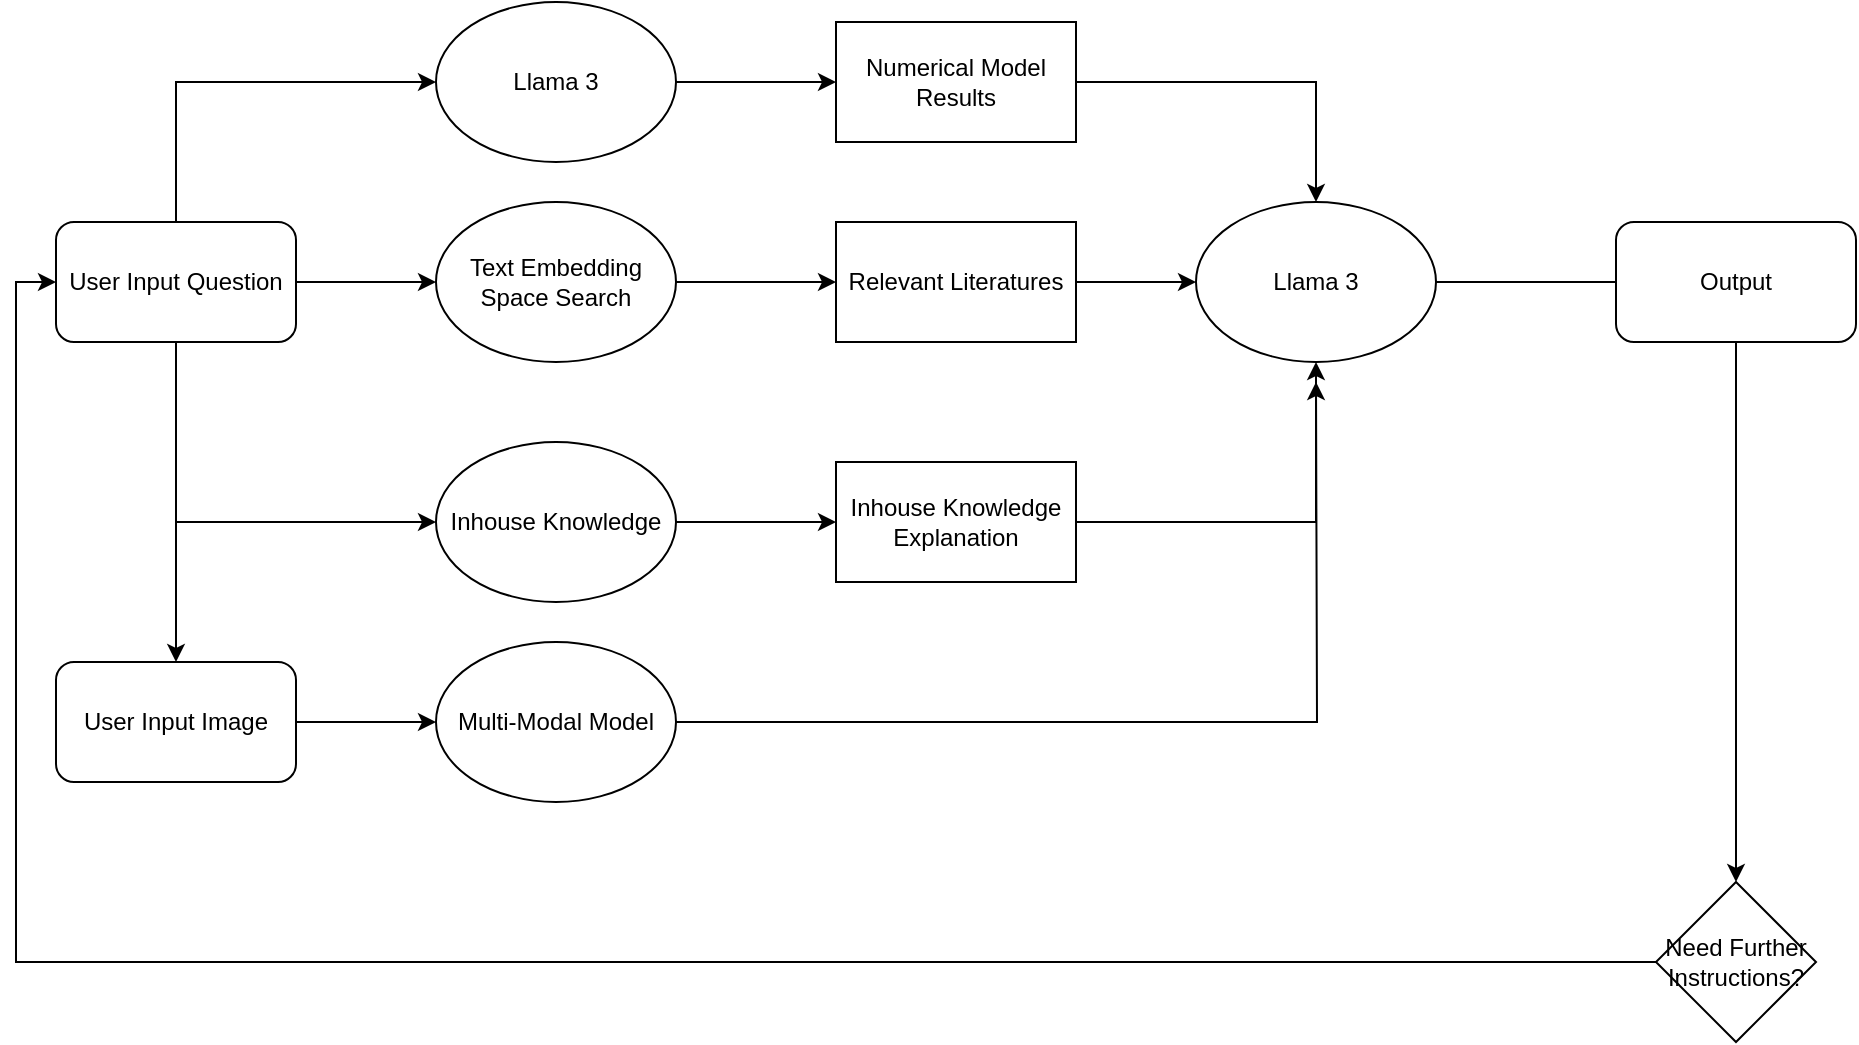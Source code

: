 <mxfile version="24.2.2" type="device">
  <diagram name="Page-1" id="wb80GUZx5-WxKc7zol1p">
    <mxGraphModel dx="1134" dy="669" grid="1" gridSize="10" guides="1" tooltips="1" connect="1" arrows="1" fold="1" page="1" pageScale="1" pageWidth="850" pageHeight="1100" math="0" shadow="0">
      <root>
        <mxCell id="0" />
        <mxCell id="1" parent="0" />
        <mxCell id="PNrsh0cw2shNRxd8PvCv-6" value="" style="edgeStyle=orthogonalEdgeStyle;rounded=0;orthogonalLoop=1;jettySize=auto;html=1;" edge="1" parent="1" source="PNrsh0cw2shNRxd8PvCv-4" target="PNrsh0cw2shNRxd8PvCv-5">
          <mxGeometry relative="1" as="geometry">
            <Array as="points">
              <mxPoint x="90" y="240" />
            </Array>
          </mxGeometry>
        </mxCell>
        <mxCell id="PNrsh0cw2shNRxd8PvCv-15" value="" style="edgeStyle=orthogonalEdgeStyle;rounded=0;orthogonalLoop=1;jettySize=auto;html=1;" edge="1" parent="1" source="PNrsh0cw2shNRxd8PvCv-4" target="PNrsh0cw2shNRxd8PvCv-14">
          <mxGeometry relative="1" as="geometry" />
        </mxCell>
        <mxCell id="PNrsh0cw2shNRxd8PvCv-20" style="edgeStyle=orthogonalEdgeStyle;rounded=0;orthogonalLoop=1;jettySize=auto;html=1;entryX=0;entryY=0.5;entryDx=0;entryDy=0;" edge="1" parent="1" source="PNrsh0cw2shNRxd8PvCv-4" target="PNrsh0cw2shNRxd8PvCv-19">
          <mxGeometry relative="1" as="geometry">
            <Array as="points">
              <mxPoint x="90" y="460" />
            </Array>
          </mxGeometry>
        </mxCell>
        <mxCell id="PNrsh0cw2shNRxd8PvCv-30" style="edgeStyle=orthogonalEdgeStyle;rounded=0;orthogonalLoop=1;jettySize=auto;html=1;entryX=0.5;entryY=0;entryDx=0;entryDy=0;" edge="1" parent="1" source="PNrsh0cw2shNRxd8PvCv-4" target="PNrsh0cw2shNRxd8PvCv-29">
          <mxGeometry relative="1" as="geometry" />
        </mxCell>
        <mxCell id="PNrsh0cw2shNRxd8PvCv-4" value="User Input Question" style="rounded=1;whiteSpace=wrap;html=1;" vertex="1" parent="1">
          <mxGeometry x="30" y="310" width="120" height="60" as="geometry" />
        </mxCell>
        <mxCell id="PNrsh0cw2shNRxd8PvCv-8" value="" style="edgeStyle=orthogonalEdgeStyle;rounded=0;orthogonalLoop=1;jettySize=auto;html=1;" edge="1" parent="1" source="PNrsh0cw2shNRxd8PvCv-5" target="PNrsh0cw2shNRxd8PvCv-7">
          <mxGeometry relative="1" as="geometry" />
        </mxCell>
        <mxCell id="PNrsh0cw2shNRxd8PvCv-5" value="Llama 3" style="ellipse;whiteSpace=wrap;html=1;" vertex="1" parent="1">
          <mxGeometry x="220" y="200" width="120" height="80" as="geometry" />
        </mxCell>
        <mxCell id="PNrsh0cw2shNRxd8PvCv-25" style="edgeStyle=orthogonalEdgeStyle;rounded=0;orthogonalLoop=1;jettySize=auto;html=1;exitX=1;exitY=0.5;exitDx=0;exitDy=0;entryX=0.5;entryY=0;entryDx=0;entryDy=0;" edge="1" parent="1" source="PNrsh0cw2shNRxd8PvCv-7" target="PNrsh0cw2shNRxd8PvCv-24">
          <mxGeometry relative="1" as="geometry" />
        </mxCell>
        <mxCell id="PNrsh0cw2shNRxd8PvCv-7" value="Numerical Model Results" style="whiteSpace=wrap;html=1;" vertex="1" parent="1">
          <mxGeometry x="420" y="210" width="120" height="60" as="geometry" />
        </mxCell>
        <mxCell id="PNrsh0cw2shNRxd8PvCv-17" value="" style="edgeStyle=orthogonalEdgeStyle;rounded=0;orthogonalLoop=1;jettySize=auto;html=1;" edge="1" parent="1" source="PNrsh0cw2shNRxd8PvCv-14" target="PNrsh0cw2shNRxd8PvCv-16">
          <mxGeometry relative="1" as="geometry" />
        </mxCell>
        <mxCell id="PNrsh0cw2shNRxd8PvCv-14" value="Text Embedding Space Search" style="ellipse;whiteSpace=wrap;html=1;" vertex="1" parent="1">
          <mxGeometry x="220" y="300" width="120" height="80" as="geometry" />
        </mxCell>
        <mxCell id="PNrsh0cw2shNRxd8PvCv-26" style="edgeStyle=orthogonalEdgeStyle;rounded=0;orthogonalLoop=1;jettySize=auto;html=1;" edge="1" parent="1" source="PNrsh0cw2shNRxd8PvCv-16" target="PNrsh0cw2shNRxd8PvCv-24">
          <mxGeometry relative="1" as="geometry" />
        </mxCell>
        <mxCell id="PNrsh0cw2shNRxd8PvCv-16" value="Relevant Literatures" style="whiteSpace=wrap;html=1;" vertex="1" parent="1">
          <mxGeometry x="420" y="310" width="120" height="60" as="geometry" />
        </mxCell>
        <mxCell id="PNrsh0cw2shNRxd8PvCv-22" value="" style="edgeStyle=orthogonalEdgeStyle;rounded=0;orthogonalLoop=1;jettySize=auto;html=1;" edge="1" parent="1" source="PNrsh0cw2shNRxd8PvCv-19" target="PNrsh0cw2shNRxd8PvCv-21">
          <mxGeometry relative="1" as="geometry" />
        </mxCell>
        <mxCell id="PNrsh0cw2shNRxd8PvCv-19" value="Inhouse Knowledge" style="ellipse;whiteSpace=wrap;html=1;" vertex="1" parent="1">
          <mxGeometry x="220" y="420" width="120" height="80" as="geometry" />
        </mxCell>
        <mxCell id="PNrsh0cw2shNRxd8PvCv-27" style="edgeStyle=orthogonalEdgeStyle;rounded=0;orthogonalLoop=1;jettySize=auto;html=1;exitX=1;exitY=0.5;exitDx=0;exitDy=0;entryX=0.5;entryY=1;entryDx=0;entryDy=0;" edge="1" parent="1" source="PNrsh0cw2shNRxd8PvCv-21" target="PNrsh0cw2shNRxd8PvCv-24">
          <mxGeometry relative="1" as="geometry" />
        </mxCell>
        <mxCell id="PNrsh0cw2shNRxd8PvCv-21" value="Inhouse Knowledge Explanation" style="whiteSpace=wrap;html=1;" vertex="1" parent="1">
          <mxGeometry x="420" y="430" width="120" height="60" as="geometry" />
        </mxCell>
        <mxCell id="PNrsh0cw2shNRxd8PvCv-34" value="" style="edgeStyle=orthogonalEdgeStyle;rounded=0;orthogonalLoop=1;jettySize=auto;html=1;" edge="1" parent="1" source="PNrsh0cw2shNRxd8PvCv-24">
          <mxGeometry relative="1" as="geometry">
            <mxPoint x="820" y="340" as="targetPoint" />
          </mxGeometry>
        </mxCell>
        <mxCell id="PNrsh0cw2shNRxd8PvCv-24" value="Llama 3" style="ellipse;whiteSpace=wrap;html=1;" vertex="1" parent="1">
          <mxGeometry x="600" y="300" width="120" height="80" as="geometry" />
        </mxCell>
        <mxCell id="PNrsh0cw2shNRxd8PvCv-32" style="edgeStyle=orthogonalEdgeStyle;rounded=0;orthogonalLoop=1;jettySize=auto;html=1;" edge="1" parent="1" source="PNrsh0cw2shNRxd8PvCv-28">
          <mxGeometry relative="1" as="geometry">
            <mxPoint x="660" y="390" as="targetPoint" />
          </mxGeometry>
        </mxCell>
        <mxCell id="PNrsh0cw2shNRxd8PvCv-28" value="Multi-Modal Model" style="ellipse;whiteSpace=wrap;html=1;" vertex="1" parent="1">
          <mxGeometry x="220" y="520" width="120" height="80" as="geometry" />
        </mxCell>
        <mxCell id="PNrsh0cw2shNRxd8PvCv-31" style="edgeStyle=orthogonalEdgeStyle;rounded=0;orthogonalLoop=1;jettySize=auto;html=1;entryX=0;entryY=0.5;entryDx=0;entryDy=0;" edge="1" parent="1" source="PNrsh0cw2shNRxd8PvCv-29" target="PNrsh0cw2shNRxd8PvCv-28">
          <mxGeometry relative="1" as="geometry" />
        </mxCell>
        <mxCell id="PNrsh0cw2shNRxd8PvCv-29" value="User Input Image" style="rounded=1;whiteSpace=wrap;html=1;" vertex="1" parent="1">
          <mxGeometry x="30" y="530" width="120" height="60" as="geometry" />
        </mxCell>
        <mxCell id="PNrsh0cw2shNRxd8PvCv-36" style="edgeStyle=orthogonalEdgeStyle;rounded=0;orthogonalLoop=1;jettySize=auto;html=1;" edge="1" parent="1" source="PNrsh0cw2shNRxd8PvCv-35" target="PNrsh0cw2shNRxd8PvCv-37">
          <mxGeometry relative="1" as="geometry">
            <mxPoint x="870" y="640" as="targetPoint" />
          </mxGeometry>
        </mxCell>
        <mxCell id="PNrsh0cw2shNRxd8PvCv-35" value="Output" style="rounded=1;whiteSpace=wrap;html=1;" vertex="1" parent="1">
          <mxGeometry x="810" y="310" width="120" height="60" as="geometry" />
        </mxCell>
        <mxCell id="PNrsh0cw2shNRxd8PvCv-39" style="edgeStyle=orthogonalEdgeStyle;rounded=0;orthogonalLoop=1;jettySize=auto;html=1;entryX=0;entryY=0.5;entryDx=0;entryDy=0;" edge="1" parent="1" source="PNrsh0cw2shNRxd8PvCv-37" target="PNrsh0cw2shNRxd8PvCv-4">
          <mxGeometry relative="1" as="geometry" />
        </mxCell>
        <mxCell id="PNrsh0cw2shNRxd8PvCv-37" value="Need Further Instructions?" style="rhombus;whiteSpace=wrap;html=1;" vertex="1" parent="1">
          <mxGeometry x="830" y="640" width="80" height="80" as="geometry" />
        </mxCell>
      </root>
    </mxGraphModel>
  </diagram>
</mxfile>
